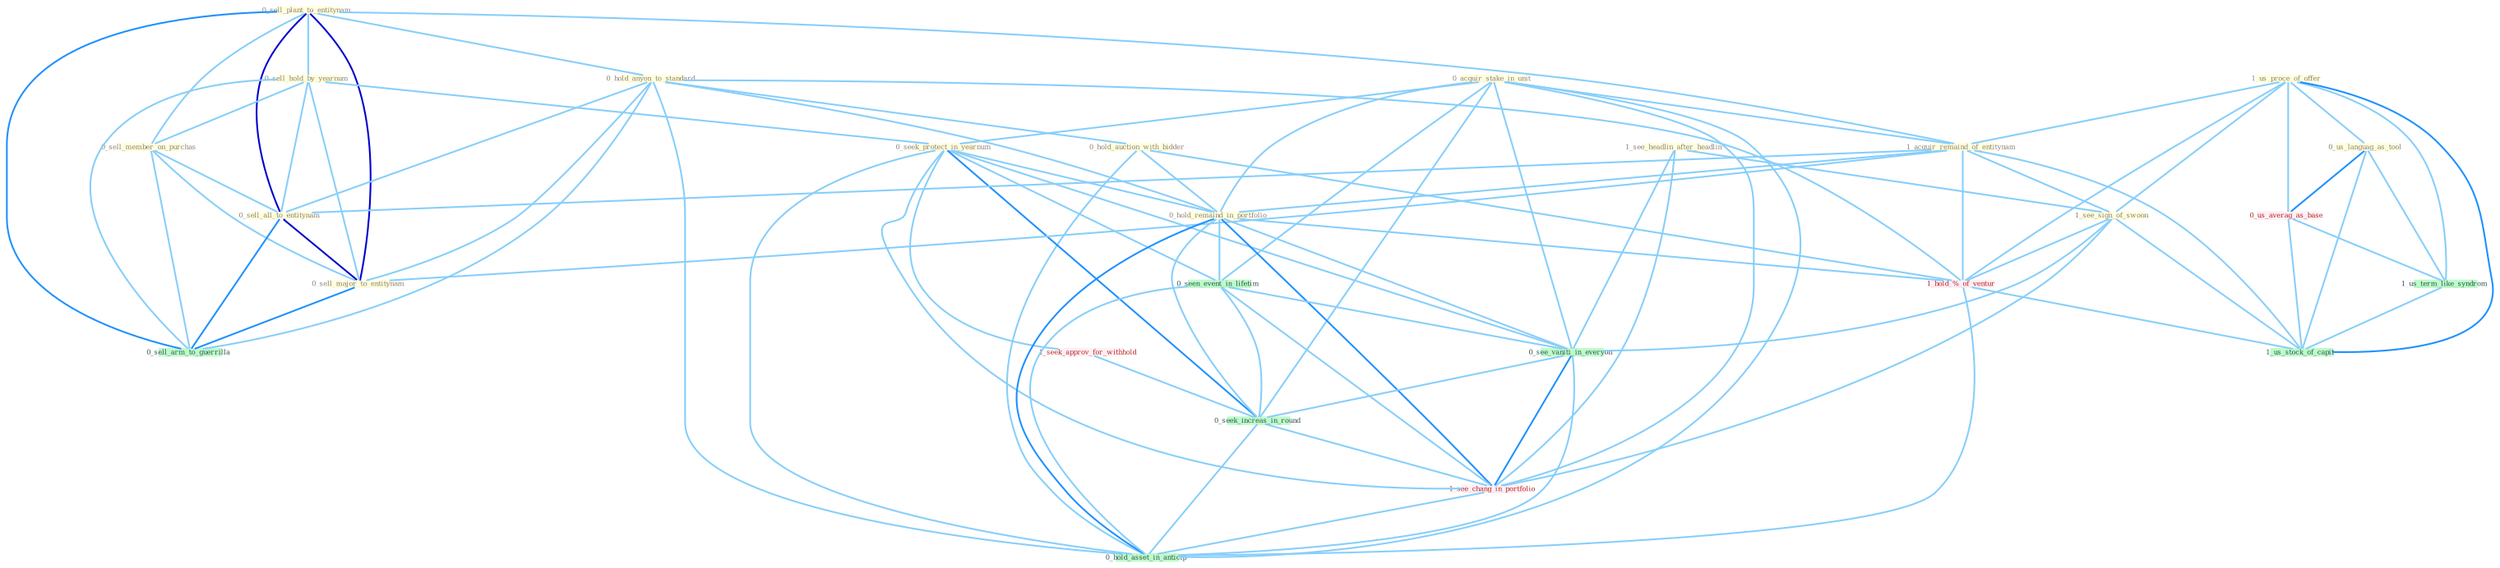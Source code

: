 Graph G{ 
    node
    [shape=polygon,style=filled,width=.5,height=.06,color="#BDFCC9",fixedsize=true,fontsize=4,
    fontcolor="#2f4f4f"];
    {node
    [color="#ffffe0", fontcolor="#8b7d6b"] "0_sell_plant_to_entitynam " "0_sell_hold_by_yearnum " "0_hold_anyon_to_standard " "1_us_proce_of_offer " "0_hold_auction_with_bidder " "0_acquir_stake_in_unit " "1_see_headlin_after_headlin " "0_seek_protect_in_yearnum " "1_acquir_remaind_of_entitynam " "0_sell_member_on_purchas " "0_sell_all_to_entitynam " "0_hold_remaind_in_portfolio " "0_sell_major_to_entitynam " "0_us_languag_as_tool " "1_see_sign_of_swoon "}
{node [color="#fff0f5", fontcolor="#b22222"] "0_us_averag_as_base " "1_seek_approv_for_withhold " "1_hold_%_of_ventur " "1_see_chang_in_portfolio "}
edge [color="#B0E2FF"];

	"0_sell_plant_to_entitynam " -- "0_sell_hold_by_yearnum " [w="1", color="#87cefa" ];
	"0_sell_plant_to_entitynam " -- "0_hold_anyon_to_standard " [w="1", color="#87cefa" ];
	"0_sell_plant_to_entitynam " -- "1_acquir_remaind_of_entitynam " [w="1", color="#87cefa" ];
	"0_sell_plant_to_entitynam " -- "0_sell_member_on_purchas " [w="1", color="#87cefa" ];
	"0_sell_plant_to_entitynam " -- "0_sell_all_to_entitynam " [w="3", color="#0000cd" , len=0.6];
	"0_sell_plant_to_entitynam " -- "0_sell_major_to_entitynam " [w="3", color="#0000cd" , len=0.6];
	"0_sell_plant_to_entitynam " -- "0_sell_arm_to_guerrilla " [w="2", color="#1e90ff" , len=0.8];
	"0_sell_hold_by_yearnum " -- "0_seek_protect_in_yearnum " [w="1", color="#87cefa" ];
	"0_sell_hold_by_yearnum " -- "0_sell_member_on_purchas " [w="1", color="#87cefa" ];
	"0_sell_hold_by_yearnum " -- "0_sell_all_to_entitynam " [w="1", color="#87cefa" ];
	"0_sell_hold_by_yearnum " -- "0_sell_major_to_entitynam " [w="1", color="#87cefa" ];
	"0_sell_hold_by_yearnum " -- "0_sell_arm_to_guerrilla " [w="1", color="#87cefa" ];
	"0_hold_anyon_to_standard " -- "0_hold_auction_with_bidder " [w="1", color="#87cefa" ];
	"0_hold_anyon_to_standard " -- "0_sell_all_to_entitynam " [w="1", color="#87cefa" ];
	"0_hold_anyon_to_standard " -- "0_hold_remaind_in_portfolio " [w="1", color="#87cefa" ];
	"0_hold_anyon_to_standard " -- "0_sell_major_to_entitynam " [w="1", color="#87cefa" ];
	"0_hold_anyon_to_standard " -- "1_hold_%_of_ventur " [w="1", color="#87cefa" ];
	"0_hold_anyon_to_standard " -- "0_sell_arm_to_guerrilla " [w="1", color="#87cefa" ];
	"0_hold_anyon_to_standard " -- "0_hold_asset_in_anticip " [w="1", color="#87cefa" ];
	"1_us_proce_of_offer " -- "1_acquir_remaind_of_entitynam " [w="1", color="#87cefa" ];
	"1_us_proce_of_offer " -- "0_us_languag_as_tool " [w="1", color="#87cefa" ];
	"1_us_proce_of_offer " -- "1_see_sign_of_swoon " [w="1", color="#87cefa" ];
	"1_us_proce_of_offer " -- "0_us_averag_as_base " [w="1", color="#87cefa" ];
	"1_us_proce_of_offer " -- "1_us_term_like_syndrom " [w="1", color="#87cefa" ];
	"1_us_proce_of_offer " -- "1_hold_%_of_ventur " [w="1", color="#87cefa" ];
	"1_us_proce_of_offer " -- "1_us_stock_of_capit " [w="2", color="#1e90ff" , len=0.8];
	"0_hold_auction_with_bidder " -- "0_hold_remaind_in_portfolio " [w="1", color="#87cefa" ];
	"0_hold_auction_with_bidder " -- "1_hold_%_of_ventur " [w="1", color="#87cefa" ];
	"0_hold_auction_with_bidder " -- "0_hold_asset_in_anticip " [w="1", color="#87cefa" ];
	"0_acquir_stake_in_unit " -- "0_seek_protect_in_yearnum " [w="1", color="#87cefa" ];
	"0_acquir_stake_in_unit " -- "1_acquir_remaind_of_entitynam " [w="1", color="#87cefa" ];
	"0_acquir_stake_in_unit " -- "0_hold_remaind_in_portfolio " [w="1", color="#87cefa" ];
	"0_acquir_stake_in_unit " -- "0_seen_event_in_lifetim " [w="1", color="#87cefa" ];
	"0_acquir_stake_in_unit " -- "0_see_vaniti_in_everyon " [w="1", color="#87cefa" ];
	"0_acquir_stake_in_unit " -- "0_seek_increas_in_round " [w="1", color="#87cefa" ];
	"0_acquir_stake_in_unit " -- "1_see_chang_in_portfolio " [w="1", color="#87cefa" ];
	"0_acquir_stake_in_unit " -- "0_hold_asset_in_anticip " [w="1", color="#87cefa" ];
	"1_see_headlin_after_headlin " -- "1_see_sign_of_swoon " [w="1", color="#87cefa" ];
	"1_see_headlin_after_headlin " -- "0_see_vaniti_in_everyon " [w="1", color="#87cefa" ];
	"1_see_headlin_after_headlin " -- "1_see_chang_in_portfolio " [w="1", color="#87cefa" ];
	"0_seek_protect_in_yearnum " -- "0_hold_remaind_in_portfolio " [w="1", color="#87cefa" ];
	"0_seek_protect_in_yearnum " -- "0_seen_event_in_lifetim " [w="1", color="#87cefa" ];
	"0_seek_protect_in_yearnum " -- "1_seek_approv_for_withhold " [w="1", color="#87cefa" ];
	"0_seek_protect_in_yearnum " -- "0_see_vaniti_in_everyon " [w="1", color="#87cefa" ];
	"0_seek_protect_in_yearnum " -- "0_seek_increas_in_round " [w="2", color="#1e90ff" , len=0.8];
	"0_seek_protect_in_yearnum " -- "1_see_chang_in_portfolio " [w="1", color="#87cefa" ];
	"0_seek_protect_in_yearnum " -- "0_hold_asset_in_anticip " [w="1", color="#87cefa" ];
	"1_acquir_remaind_of_entitynam " -- "0_sell_all_to_entitynam " [w="1", color="#87cefa" ];
	"1_acquir_remaind_of_entitynam " -- "0_hold_remaind_in_portfolio " [w="1", color="#87cefa" ];
	"1_acquir_remaind_of_entitynam " -- "0_sell_major_to_entitynam " [w="1", color="#87cefa" ];
	"1_acquir_remaind_of_entitynam " -- "1_see_sign_of_swoon " [w="1", color="#87cefa" ];
	"1_acquir_remaind_of_entitynam " -- "1_hold_%_of_ventur " [w="1", color="#87cefa" ];
	"1_acquir_remaind_of_entitynam " -- "1_us_stock_of_capit " [w="1", color="#87cefa" ];
	"0_sell_member_on_purchas " -- "0_sell_all_to_entitynam " [w="1", color="#87cefa" ];
	"0_sell_member_on_purchas " -- "0_sell_major_to_entitynam " [w="1", color="#87cefa" ];
	"0_sell_member_on_purchas " -- "0_sell_arm_to_guerrilla " [w="1", color="#87cefa" ];
	"0_sell_all_to_entitynam " -- "0_sell_major_to_entitynam " [w="3", color="#0000cd" , len=0.6];
	"0_sell_all_to_entitynam " -- "0_sell_arm_to_guerrilla " [w="2", color="#1e90ff" , len=0.8];
	"0_hold_remaind_in_portfolio " -- "0_seen_event_in_lifetim " [w="1", color="#87cefa" ];
	"0_hold_remaind_in_portfolio " -- "1_hold_%_of_ventur " [w="1", color="#87cefa" ];
	"0_hold_remaind_in_portfolio " -- "0_see_vaniti_in_everyon " [w="1", color="#87cefa" ];
	"0_hold_remaind_in_portfolio " -- "0_seek_increas_in_round " [w="1", color="#87cefa" ];
	"0_hold_remaind_in_portfolio " -- "1_see_chang_in_portfolio " [w="2", color="#1e90ff" , len=0.8];
	"0_hold_remaind_in_portfolio " -- "0_hold_asset_in_anticip " [w="2", color="#1e90ff" , len=0.8];
	"0_sell_major_to_entitynam " -- "0_sell_arm_to_guerrilla " [w="2", color="#1e90ff" , len=0.8];
	"0_us_languag_as_tool " -- "0_us_averag_as_base " [w="2", color="#1e90ff" , len=0.8];
	"0_us_languag_as_tool " -- "1_us_term_like_syndrom " [w="1", color="#87cefa" ];
	"0_us_languag_as_tool " -- "1_us_stock_of_capit " [w="1", color="#87cefa" ];
	"1_see_sign_of_swoon " -- "1_hold_%_of_ventur " [w="1", color="#87cefa" ];
	"1_see_sign_of_swoon " -- "0_see_vaniti_in_everyon " [w="1", color="#87cefa" ];
	"1_see_sign_of_swoon " -- "1_us_stock_of_capit " [w="1", color="#87cefa" ];
	"1_see_sign_of_swoon " -- "1_see_chang_in_portfolio " [w="1", color="#87cefa" ];
	"0_seen_event_in_lifetim " -- "0_see_vaniti_in_everyon " [w="1", color="#87cefa" ];
	"0_seen_event_in_lifetim " -- "0_seek_increas_in_round " [w="1", color="#87cefa" ];
	"0_seen_event_in_lifetim " -- "1_see_chang_in_portfolio " [w="1", color="#87cefa" ];
	"0_seen_event_in_lifetim " -- "0_hold_asset_in_anticip " [w="1", color="#87cefa" ];
	"0_us_averag_as_base " -- "1_us_term_like_syndrom " [w="1", color="#87cefa" ];
	"0_us_averag_as_base " -- "1_us_stock_of_capit " [w="1", color="#87cefa" ];
	"1_us_term_like_syndrom " -- "1_us_stock_of_capit " [w="1", color="#87cefa" ];
	"1_seek_approv_for_withhold " -- "0_seek_increas_in_round " [w="1", color="#87cefa" ];
	"1_hold_%_of_ventur " -- "1_us_stock_of_capit " [w="1", color="#87cefa" ];
	"1_hold_%_of_ventur " -- "0_hold_asset_in_anticip " [w="1", color="#87cefa" ];
	"0_see_vaniti_in_everyon " -- "0_seek_increas_in_round " [w="1", color="#87cefa" ];
	"0_see_vaniti_in_everyon " -- "1_see_chang_in_portfolio " [w="2", color="#1e90ff" , len=0.8];
	"0_see_vaniti_in_everyon " -- "0_hold_asset_in_anticip " [w="1", color="#87cefa" ];
	"0_seek_increas_in_round " -- "1_see_chang_in_portfolio " [w="1", color="#87cefa" ];
	"0_seek_increas_in_round " -- "0_hold_asset_in_anticip " [w="1", color="#87cefa" ];
	"1_see_chang_in_portfolio " -- "0_hold_asset_in_anticip " [w="1", color="#87cefa" ];
}